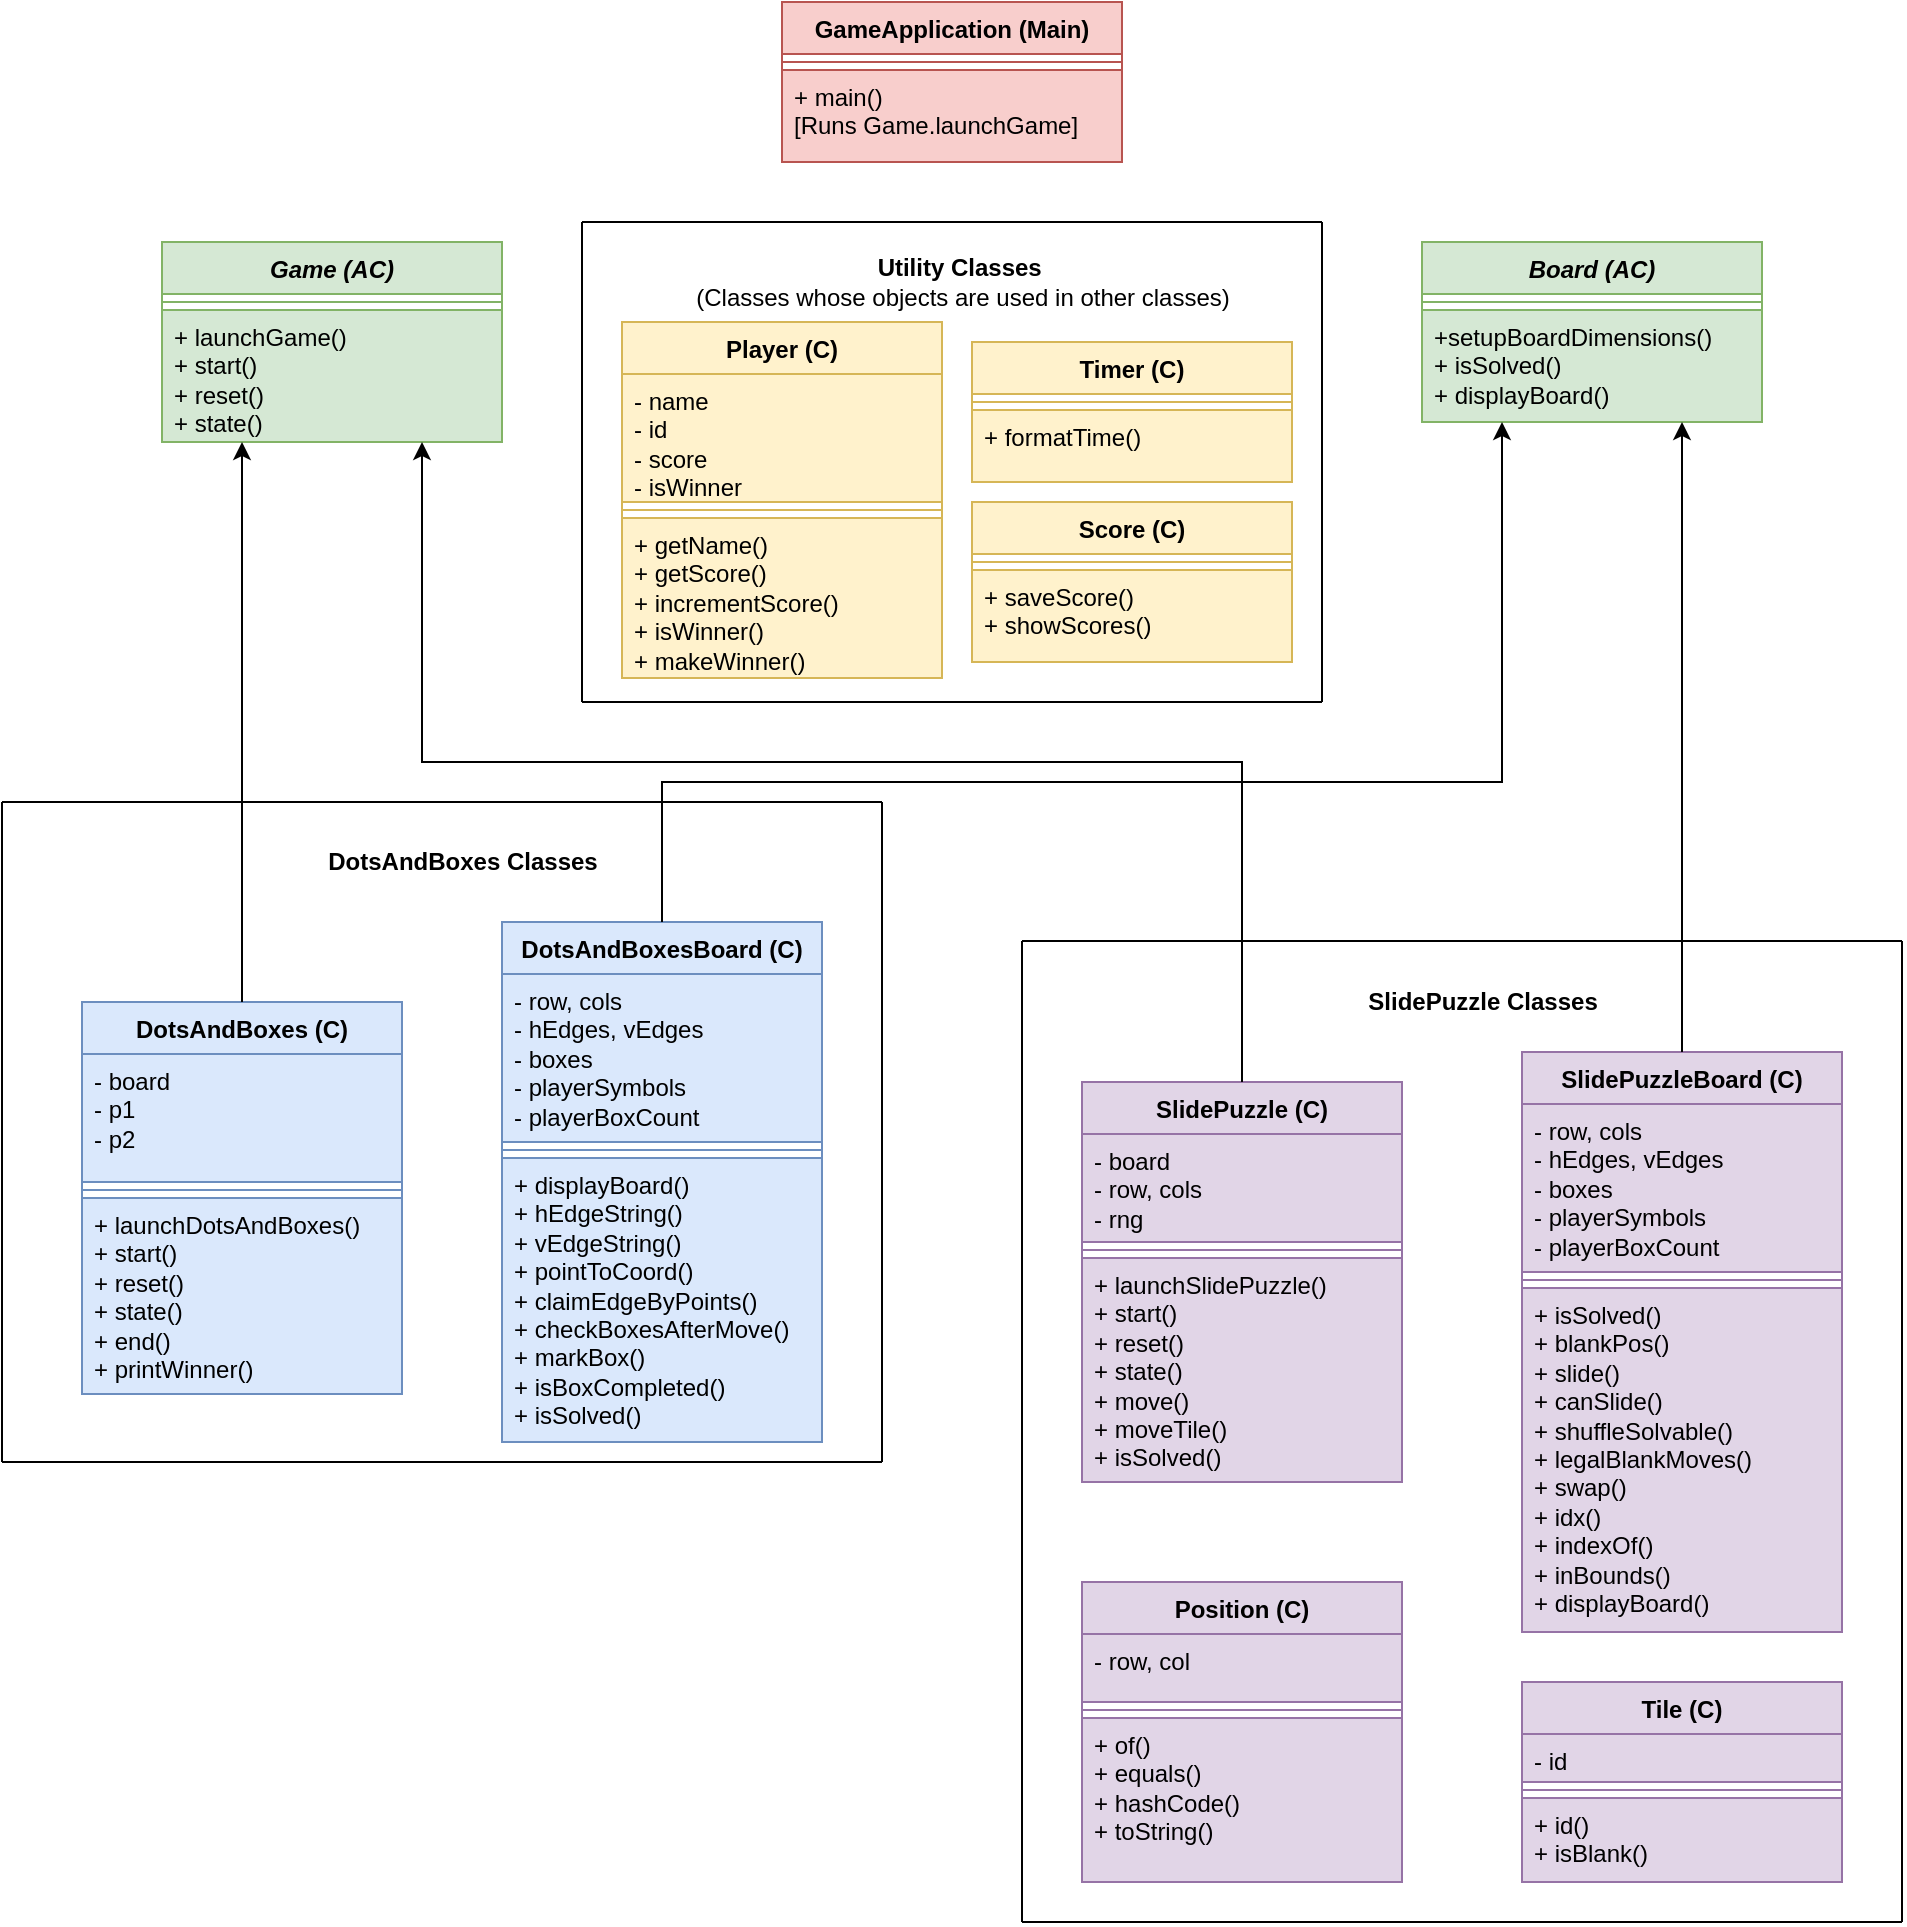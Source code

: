 <mxfile version="28.2.3">
  <diagram name="Page-1" id="9wVya2o1WT0Z38craQQO">
    <mxGraphModel dx="1818" dy="2080" grid="1" gridSize="10" guides="1" tooltips="1" connect="1" arrows="1" fold="1" page="1" pageScale="1" pageWidth="850" pageHeight="1100" math="0" shadow="0">
      <root>
        <mxCell id="0" />
        <mxCell id="1" parent="0" />
        <mxCell id="WKKdaGlsTIdJcSCt9G78-1" value="&lt;i&gt;Game (AC)&lt;/i&gt;" style="swimlane;fontStyle=1;align=center;verticalAlign=top;childLayout=stackLayout;horizontal=1;startSize=26;horizontalStack=0;resizeParent=1;resizeParentMax=0;resizeLast=0;collapsible=1;marginBottom=0;whiteSpace=wrap;html=1;fillColor=#d5e8d4;strokeColor=#82b366;" vertex="1" parent="1">
          <mxGeometry x="130" width="170" height="100" as="geometry" />
        </mxCell>
        <mxCell id="WKKdaGlsTIdJcSCt9G78-3" value="" style="line;strokeWidth=1;fillColor=#d5e8d4;align=left;verticalAlign=middle;spacingTop=-1;spacingLeft=3;spacingRight=3;rotatable=0;labelPosition=right;points=[];portConstraint=eastwest;strokeColor=#82b366;" vertex="1" parent="WKKdaGlsTIdJcSCt9G78-1">
          <mxGeometry y="26" width="170" height="8" as="geometry" />
        </mxCell>
        <mxCell id="WKKdaGlsTIdJcSCt9G78-4" value="+ launchGame()&lt;div&gt;+ start()&lt;/div&gt;&lt;div&gt;+ reset()&lt;/div&gt;&lt;div&gt;+ state()&lt;/div&gt;" style="text;strokeColor=#82b366;fillColor=#d5e8d4;align=left;verticalAlign=top;spacingLeft=4;spacingRight=4;overflow=hidden;rotatable=0;points=[[0,0.5],[1,0.5]];portConstraint=eastwest;whiteSpace=wrap;html=1;" vertex="1" parent="WKKdaGlsTIdJcSCt9G78-1">
          <mxGeometry y="34" width="170" height="66" as="geometry" />
        </mxCell>
        <mxCell id="WKKdaGlsTIdJcSCt9G78-5" value="&lt;i&gt;Board (AC)&lt;/i&gt;" style="swimlane;fontStyle=1;align=center;verticalAlign=top;childLayout=stackLayout;horizontal=1;startSize=26;horizontalStack=0;resizeParent=1;resizeParentMax=0;resizeLast=0;collapsible=1;marginBottom=0;whiteSpace=wrap;html=1;fillColor=#d5e8d4;strokeColor=#82b366;" vertex="1" parent="1">
          <mxGeometry x="760" width="170" height="90" as="geometry" />
        </mxCell>
        <mxCell id="WKKdaGlsTIdJcSCt9G78-7" value="" style="line;strokeWidth=1;fillColor=#d5e8d4;align=left;verticalAlign=middle;spacingTop=-1;spacingLeft=3;spacingRight=3;rotatable=0;labelPosition=right;points=[];portConstraint=eastwest;strokeColor=#82b366;" vertex="1" parent="WKKdaGlsTIdJcSCt9G78-5">
          <mxGeometry y="26" width="170" height="8" as="geometry" />
        </mxCell>
        <mxCell id="WKKdaGlsTIdJcSCt9G78-8" value="+setupBoardDimensions()&lt;span style=&quot;background-color: transparent; color: light-dark(rgb(0, 0, 0), rgb(255, 255, 255));&quot;&gt;&amp;nbsp;&lt;/span&gt;&lt;br&gt;&lt;div&gt;+ isSolved()&lt;div&gt;+ displayBoard()&lt;/div&gt;&lt;/div&gt;" style="text;strokeColor=#82b366;fillColor=#d5e8d4;align=left;verticalAlign=top;spacingLeft=4;spacingRight=4;overflow=hidden;rotatable=0;points=[[0,0.5],[1,0.5]];portConstraint=eastwest;whiteSpace=wrap;html=1;" vertex="1" parent="WKKdaGlsTIdJcSCt9G78-5">
          <mxGeometry y="34" width="170" height="56" as="geometry" />
        </mxCell>
        <mxCell id="WKKdaGlsTIdJcSCt9G78-9" value="Player (C)" style="swimlane;fontStyle=1;align=center;verticalAlign=top;childLayout=stackLayout;horizontal=1;startSize=26;horizontalStack=0;resizeParent=1;resizeParentMax=0;resizeLast=0;collapsible=1;marginBottom=0;whiteSpace=wrap;html=1;fillColor=#fff2cc;strokeColor=#d6b656;" vertex="1" parent="1">
          <mxGeometry x="360" y="40" width="160" height="178" as="geometry">
            <mxRectangle x="580" y="40" width="90" height="30" as="alternateBounds" />
          </mxGeometry>
        </mxCell>
        <mxCell id="WKKdaGlsTIdJcSCt9G78-10" value="- name&lt;div&gt;- id&lt;/div&gt;&lt;div&gt;- score&lt;/div&gt;&lt;div&gt;- isWinner&lt;/div&gt;" style="text;strokeColor=#d6b656;fillColor=#fff2cc;align=left;verticalAlign=top;spacingLeft=4;spacingRight=4;overflow=hidden;rotatable=0;points=[[0,0.5],[1,0.5]];portConstraint=eastwest;whiteSpace=wrap;html=1;" vertex="1" parent="WKKdaGlsTIdJcSCt9G78-9">
          <mxGeometry y="26" width="160" height="64" as="geometry" />
        </mxCell>
        <mxCell id="WKKdaGlsTIdJcSCt9G78-11" value="" style="line;strokeWidth=1;fillColor=#fff2cc;align=left;verticalAlign=middle;spacingTop=-1;spacingLeft=3;spacingRight=3;rotatable=0;labelPosition=right;points=[];portConstraint=eastwest;strokeColor=#d6b656;" vertex="1" parent="WKKdaGlsTIdJcSCt9G78-9">
          <mxGeometry y="90" width="160" height="8" as="geometry" />
        </mxCell>
        <mxCell id="WKKdaGlsTIdJcSCt9G78-12" value="+ getName()&lt;div&gt;&lt;div&gt;+ getScore()&lt;/div&gt;&lt;div&gt;+ incrementScore()&lt;/div&gt;&lt;div&gt;+ isWinner()&lt;/div&gt;&lt;div&gt;+ makeWinner()&amp;nbsp;&lt;/div&gt;&lt;/div&gt;" style="text;strokeColor=#d6b656;fillColor=#fff2cc;align=left;verticalAlign=top;spacingLeft=4;spacingRight=4;overflow=hidden;rotatable=0;points=[[0,0.5],[1,0.5]];portConstraint=eastwest;whiteSpace=wrap;html=1;" vertex="1" parent="WKKdaGlsTIdJcSCt9G78-9">
          <mxGeometry y="98" width="160" height="80" as="geometry" />
        </mxCell>
        <mxCell id="WKKdaGlsTIdJcSCt9G78-13" value="Score (C)" style="swimlane;fontStyle=1;align=center;verticalAlign=top;childLayout=stackLayout;horizontal=1;startSize=26;horizontalStack=0;resizeParent=1;resizeParentMax=0;resizeLast=0;collapsible=1;marginBottom=0;whiteSpace=wrap;html=1;fillColor=#fff2cc;strokeColor=#d6b656;" vertex="1" parent="1">
          <mxGeometry x="535" y="130" width="160" height="80" as="geometry" />
        </mxCell>
        <mxCell id="WKKdaGlsTIdJcSCt9G78-15" value="" style="line;strokeWidth=1;fillColor=#fff2cc;align=left;verticalAlign=middle;spacingTop=-1;spacingLeft=3;spacingRight=3;rotatable=0;labelPosition=right;points=[];portConstraint=eastwest;strokeColor=#d6b656;" vertex="1" parent="WKKdaGlsTIdJcSCt9G78-13">
          <mxGeometry y="26" width="160" height="8" as="geometry" />
        </mxCell>
        <mxCell id="WKKdaGlsTIdJcSCt9G78-16" value="+ saveScore()&lt;div&gt;+ showScores()&lt;/div&gt;" style="text;strokeColor=#d6b656;fillColor=#fff2cc;align=left;verticalAlign=top;spacingLeft=4;spacingRight=4;overflow=hidden;rotatable=0;points=[[0,0.5],[1,0.5]];portConstraint=eastwest;whiteSpace=wrap;html=1;" vertex="1" parent="WKKdaGlsTIdJcSCt9G78-13">
          <mxGeometry y="34" width="160" height="46" as="geometry" />
        </mxCell>
        <mxCell id="WKKdaGlsTIdJcSCt9G78-17" value="Timer (C)" style="swimlane;fontStyle=1;align=center;verticalAlign=top;childLayout=stackLayout;horizontal=1;startSize=26;horizontalStack=0;resizeParent=1;resizeParentMax=0;resizeLast=0;collapsible=1;marginBottom=0;whiteSpace=wrap;html=1;fillColor=#fff2cc;strokeColor=#d6b656;" vertex="1" parent="1">
          <mxGeometry x="535" y="50" width="160" height="70" as="geometry" />
        </mxCell>
        <mxCell id="WKKdaGlsTIdJcSCt9G78-19" value="" style="line;strokeWidth=1;fillColor=#fff2cc;align=left;verticalAlign=middle;spacingTop=-1;spacingLeft=3;spacingRight=3;rotatable=0;labelPosition=right;points=[];portConstraint=eastwest;strokeColor=#d6b656;" vertex="1" parent="WKKdaGlsTIdJcSCt9G78-17">
          <mxGeometry y="26" width="160" height="8" as="geometry" />
        </mxCell>
        <mxCell id="WKKdaGlsTIdJcSCt9G78-20" value="+ formatTime()" style="text;strokeColor=#d6b656;fillColor=#fff2cc;align=left;verticalAlign=top;spacingLeft=4;spacingRight=4;overflow=hidden;rotatable=0;points=[[0,0.5],[1,0.5]];portConstraint=eastwest;whiteSpace=wrap;html=1;" vertex="1" parent="WKKdaGlsTIdJcSCt9G78-17">
          <mxGeometry y="34" width="160" height="36" as="geometry" />
        </mxCell>
        <mxCell id="WKKdaGlsTIdJcSCt9G78-21" value="GameApplication (Main)" style="swimlane;fontStyle=1;align=center;verticalAlign=top;childLayout=stackLayout;horizontal=1;startSize=26;horizontalStack=0;resizeParent=1;resizeParentMax=0;resizeLast=0;collapsible=1;marginBottom=0;whiteSpace=wrap;html=1;fillColor=#f8cecc;strokeColor=#b85450;" vertex="1" parent="1">
          <mxGeometry x="440" y="-120" width="170" height="80" as="geometry" />
        </mxCell>
        <mxCell id="WKKdaGlsTIdJcSCt9G78-22" value="" style="line;strokeWidth=1;fillColor=#f8cecc;align=left;verticalAlign=middle;spacingTop=-1;spacingLeft=3;spacingRight=3;rotatable=0;labelPosition=right;points=[];portConstraint=eastwest;strokeColor=#b85450;" vertex="1" parent="WKKdaGlsTIdJcSCt9G78-21">
          <mxGeometry y="26" width="170" height="8" as="geometry" />
        </mxCell>
        <mxCell id="WKKdaGlsTIdJcSCt9G78-23" value="+ main()&amp;nbsp;&lt;div&gt;[Runs Game.launchGame]&lt;/div&gt;" style="text;strokeColor=#b85450;fillColor=#f8cecc;align=left;verticalAlign=top;spacingLeft=4;spacingRight=4;overflow=hidden;rotatable=0;points=[[0,0.5],[1,0.5]];portConstraint=eastwest;whiteSpace=wrap;html=1;" vertex="1" parent="WKKdaGlsTIdJcSCt9G78-21">
          <mxGeometry y="34" width="170" height="46" as="geometry" />
        </mxCell>
        <mxCell id="WKKdaGlsTIdJcSCt9G78-24" value="DotsAndBoxes (C)" style="swimlane;fontStyle=1;align=center;verticalAlign=top;childLayout=stackLayout;horizontal=1;startSize=26;horizontalStack=0;resizeParent=1;resizeParentMax=0;resizeLast=0;collapsible=1;marginBottom=0;whiteSpace=wrap;html=1;fillColor=#dae8fc;strokeColor=#6c8ebf;" vertex="1" parent="1">
          <mxGeometry x="90" y="380" width="160" height="196" as="geometry">
            <mxRectangle x="580" y="40" width="90" height="30" as="alternateBounds" />
          </mxGeometry>
        </mxCell>
        <mxCell id="WKKdaGlsTIdJcSCt9G78-25" value="- board&lt;div&gt;- p1&lt;/div&gt;&lt;div&gt;- p2&lt;/div&gt;" style="text;strokeColor=#6c8ebf;fillColor=#dae8fc;align=left;verticalAlign=top;spacingLeft=4;spacingRight=4;overflow=hidden;rotatable=0;points=[[0,0.5],[1,0.5]];portConstraint=eastwest;whiteSpace=wrap;html=1;" vertex="1" parent="WKKdaGlsTIdJcSCt9G78-24">
          <mxGeometry y="26" width="160" height="64" as="geometry" />
        </mxCell>
        <mxCell id="WKKdaGlsTIdJcSCt9G78-26" value="" style="line;strokeWidth=1;fillColor=#dae8fc;align=left;verticalAlign=middle;spacingTop=-1;spacingLeft=3;spacingRight=3;rotatable=0;labelPosition=right;points=[];portConstraint=eastwest;strokeColor=#6c8ebf;" vertex="1" parent="WKKdaGlsTIdJcSCt9G78-24">
          <mxGeometry y="90" width="160" height="8" as="geometry" />
        </mxCell>
        <mxCell id="WKKdaGlsTIdJcSCt9G78-27" value="+ launchDotsAndBoxes()&lt;div&gt;+ start()&lt;br&gt;&lt;div&gt;&lt;div&gt;+ reset()&lt;/div&gt;&lt;div&gt;+ state()&lt;/div&gt;&lt;div&gt;+ end()&lt;/div&gt;&lt;div&gt;+ printWinner()&amp;nbsp;&lt;/div&gt;&lt;/div&gt;&lt;/div&gt;" style="text;strokeColor=#6c8ebf;fillColor=#dae8fc;align=left;verticalAlign=top;spacingLeft=4;spacingRight=4;overflow=hidden;rotatable=0;points=[[0,0.5],[1,0.5]];portConstraint=eastwest;whiteSpace=wrap;html=1;" vertex="1" parent="WKKdaGlsTIdJcSCt9G78-24">
          <mxGeometry y="98" width="160" height="98" as="geometry" />
        </mxCell>
        <mxCell id="WKKdaGlsTIdJcSCt9G78-28" value="DotsAndBoxesBoard (C)" style="swimlane;fontStyle=1;align=center;verticalAlign=top;childLayout=stackLayout;horizontal=1;startSize=26;horizontalStack=0;resizeParent=1;resizeParentMax=0;resizeLast=0;collapsible=1;marginBottom=0;whiteSpace=wrap;html=1;fillColor=#dae8fc;strokeColor=#6c8ebf;" vertex="1" parent="1">
          <mxGeometry x="300" y="340" width="160" height="260" as="geometry">
            <mxRectangle x="580" y="40" width="90" height="30" as="alternateBounds" />
          </mxGeometry>
        </mxCell>
        <mxCell id="WKKdaGlsTIdJcSCt9G78-29" value="- row, cols&lt;div&gt;- hEdges, vEdges&lt;/div&gt;&lt;div&gt;- boxes&lt;/div&gt;&lt;div&gt;- playerSymbols&lt;/div&gt;&lt;div&gt;- playerBoxCount&lt;/div&gt;" style="text;strokeColor=#6c8ebf;fillColor=#dae8fc;align=left;verticalAlign=top;spacingLeft=4;spacingRight=4;overflow=hidden;rotatable=0;points=[[0,0.5],[1,0.5]];portConstraint=eastwest;whiteSpace=wrap;html=1;" vertex="1" parent="WKKdaGlsTIdJcSCt9G78-28">
          <mxGeometry y="26" width="160" height="84" as="geometry" />
        </mxCell>
        <mxCell id="WKKdaGlsTIdJcSCt9G78-30" value="" style="line;strokeWidth=1;fillColor=#dae8fc;align=left;verticalAlign=middle;spacingTop=-1;spacingLeft=3;spacingRight=3;rotatable=0;labelPosition=right;points=[];portConstraint=eastwest;strokeColor=#6c8ebf;" vertex="1" parent="WKKdaGlsTIdJcSCt9G78-28">
          <mxGeometry y="110" width="160" height="8" as="geometry" />
        </mxCell>
        <mxCell id="WKKdaGlsTIdJcSCt9G78-31" value="+ displayBoard()&lt;div&gt;&lt;div&gt;+ hEdgeString()&lt;/div&gt;&lt;div&gt;+ vEdgeString()&lt;/div&gt;&lt;div&gt;+ pointToCoord()&lt;/div&gt;&lt;div&gt;+ claimEdgeByPoints()&lt;/div&gt;&lt;div&gt;+ checkBoxesAfterMove()&lt;/div&gt;&lt;div&gt;+ markBox()&lt;/div&gt;&lt;div&gt;+ isBoxCompleted()&lt;/div&gt;&lt;div&gt;+ isSolved()&amp;nbsp;&lt;/div&gt;&lt;/div&gt;" style="text;strokeColor=#6c8ebf;fillColor=#dae8fc;align=left;verticalAlign=top;spacingLeft=4;spacingRight=4;overflow=hidden;rotatable=0;points=[[0,0.5],[1,0.5]];portConstraint=eastwest;whiteSpace=wrap;html=1;" vertex="1" parent="WKKdaGlsTIdJcSCt9G78-28">
          <mxGeometry y="118" width="160" height="142" as="geometry" />
        </mxCell>
        <mxCell id="WKKdaGlsTIdJcSCt9G78-33" value="" style="endArrow=none;html=1;rounded=0;" edge="1" parent="1">
          <mxGeometry width="50" height="50" relative="1" as="geometry">
            <mxPoint x="340" y="230" as="sourcePoint" />
            <mxPoint x="340" y="-10" as="targetPoint" />
          </mxGeometry>
        </mxCell>
        <mxCell id="WKKdaGlsTIdJcSCt9G78-34" value="" style="endArrow=none;html=1;rounded=0;" edge="1" parent="1">
          <mxGeometry width="50" height="50" relative="1" as="geometry">
            <mxPoint x="710" y="230" as="sourcePoint" />
            <mxPoint x="710" y="-10" as="targetPoint" />
          </mxGeometry>
        </mxCell>
        <mxCell id="WKKdaGlsTIdJcSCt9G78-35" value="" style="endArrow=none;html=1;rounded=0;" edge="1" parent="1">
          <mxGeometry width="50" height="50" relative="1" as="geometry">
            <mxPoint x="340" y="-10" as="sourcePoint" />
            <mxPoint x="710" y="-10" as="targetPoint" />
          </mxGeometry>
        </mxCell>
        <mxCell id="WKKdaGlsTIdJcSCt9G78-36" value="" style="endArrow=none;html=1;rounded=0;" edge="1" parent="1">
          <mxGeometry width="50" height="50" relative="1" as="geometry">
            <mxPoint x="340" y="230" as="sourcePoint" />
            <mxPoint x="710" y="230" as="targetPoint" />
            <Array as="points">
              <mxPoint x="530" y="230" />
            </Array>
          </mxGeometry>
        </mxCell>
        <mxCell id="WKKdaGlsTIdJcSCt9G78-37" value="&lt;b&gt;Utility Classes&amp;nbsp;&lt;/b&gt;&lt;div&gt;(Classes whose objects are used in other classes)&lt;/div&gt;" style="text;html=1;align=center;verticalAlign=middle;resizable=0;points=[];autosize=1;strokeColor=none;fillColor=none;" vertex="1" parent="1">
          <mxGeometry x="385" width="290" height="40" as="geometry" />
        </mxCell>
        <mxCell id="WKKdaGlsTIdJcSCt9G78-44" value="&lt;b&gt;DotsAndBoxes Classes&lt;/b&gt;" style="text;html=1;align=center;verticalAlign=middle;resizable=0;points=[];autosize=1;strokeColor=none;fillColor=none;" vertex="1" parent="1">
          <mxGeometry x="200" y="295" width="160" height="30" as="geometry" />
        </mxCell>
        <mxCell id="WKKdaGlsTIdJcSCt9G78-45" value="" style="endArrow=none;html=1;rounded=0;" edge="1" parent="1">
          <mxGeometry width="50" height="50" relative="1" as="geometry">
            <mxPoint x="50" y="280" as="sourcePoint" />
            <mxPoint x="490" y="280" as="targetPoint" />
          </mxGeometry>
        </mxCell>
        <mxCell id="WKKdaGlsTIdJcSCt9G78-46" value="" style="endArrow=none;html=1;rounded=0;" edge="1" parent="1">
          <mxGeometry width="50" height="50" relative="1" as="geometry">
            <mxPoint x="490" y="610" as="sourcePoint" />
            <mxPoint x="490" y="280" as="targetPoint" />
          </mxGeometry>
        </mxCell>
        <mxCell id="WKKdaGlsTIdJcSCt9G78-47" value="" style="endArrow=none;html=1;rounded=0;" edge="1" parent="1">
          <mxGeometry width="50" height="50" relative="1" as="geometry">
            <mxPoint x="50" y="610" as="sourcePoint" />
            <mxPoint x="490" y="610" as="targetPoint" />
            <Array as="points">
              <mxPoint x="240" y="610" />
            </Array>
          </mxGeometry>
        </mxCell>
        <mxCell id="WKKdaGlsTIdJcSCt9G78-48" value="" style="endArrow=none;html=1;rounded=0;" edge="1" parent="1">
          <mxGeometry width="50" height="50" relative="1" as="geometry">
            <mxPoint x="50" y="610" as="sourcePoint" />
            <mxPoint x="50" y="280" as="targetPoint" />
          </mxGeometry>
        </mxCell>
        <mxCell id="WKKdaGlsTIdJcSCt9G78-50" value="" style="endArrow=classic;html=1;rounded=0;exitX=0.5;exitY=0;exitDx=0;exitDy=0;" edge="1" parent="1" source="WKKdaGlsTIdJcSCt9G78-28">
          <mxGeometry width="50" height="50" relative="1" as="geometry">
            <mxPoint x="480" y="250" as="sourcePoint" />
            <mxPoint x="800" y="90" as="targetPoint" />
            <Array as="points">
              <mxPoint x="380" y="270" />
              <mxPoint x="800" y="270" />
            </Array>
          </mxGeometry>
        </mxCell>
        <mxCell id="WKKdaGlsTIdJcSCt9G78-51" value="SlidePuzzle (C)" style="swimlane;fontStyle=1;align=center;verticalAlign=top;childLayout=stackLayout;horizontal=1;startSize=26;horizontalStack=0;resizeParent=1;resizeParentMax=0;resizeLast=0;collapsible=1;marginBottom=0;whiteSpace=wrap;html=1;fillColor=#e1d5e7;strokeColor=#9673a6;" vertex="1" parent="1">
          <mxGeometry x="590" y="420" width="160" height="200" as="geometry">
            <mxRectangle x="580" y="40" width="90" height="30" as="alternateBounds" />
          </mxGeometry>
        </mxCell>
        <mxCell id="WKKdaGlsTIdJcSCt9G78-52" value="- board&lt;div&gt;- row, cols&lt;/div&gt;&lt;div&gt;- rng&lt;/div&gt;" style="text;strokeColor=#9673a6;fillColor=#e1d5e7;align=left;verticalAlign=top;spacingLeft=4;spacingRight=4;overflow=hidden;rotatable=0;points=[[0,0.5],[1,0.5]];portConstraint=eastwest;whiteSpace=wrap;html=1;" vertex="1" parent="WKKdaGlsTIdJcSCt9G78-51">
          <mxGeometry y="26" width="160" height="54" as="geometry" />
        </mxCell>
        <mxCell id="WKKdaGlsTIdJcSCt9G78-53" value="" style="line;strokeWidth=1;fillColor=#e1d5e7;align=left;verticalAlign=middle;spacingTop=-1;spacingLeft=3;spacingRight=3;rotatable=0;labelPosition=right;points=[];portConstraint=eastwest;strokeColor=#9673a6;" vertex="1" parent="WKKdaGlsTIdJcSCt9G78-51">
          <mxGeometry y="80" width="160" height="8" as="geometry" />
        </mxCell>
        <mxCell id="WKKdaGlsTIdJcSCt9G78-54" value="+ launchSlidePuzzle()&lt;div&gt;+ start()&lt;br&gt;&lt;div&gt;&lt;div&gt;+ reset()&lt;/div&gt;&lt;div&gt;+ state()&lt;/div&gt;&lt;div&gt;+ move()&lt;/div&gt;&lt;div&gt;+ moveTile()&lt;/div&gt;&lt;div&gt;+ isSolved()&amp;nbsp;&lt;/div&gt;&lt;/div&gt;&lt;/div&gt;" style="text;strokeColor=#9673a6;fillColor=#e1d5e7;align=left;verticalAlign=top;spacingLeft=4;spacingRight=4;overflow=hidden;rotatable=0;points=[[0,0.5],[1,0.5]];portConstraint=eastwest;whiteSpace=wrap;html=1;" vertex="1" parent="WKKdaGlsTIdJcSCt9G78-51">
          <mxGeometry y="88" width="160" height="112" as="geometry" />
        </mxCell>
        <mxCell id="WKKdaGlsTIdJcSCt9G78-55" value="SlidePuzzleBoard (C)" style="swimlane;fontStyle=1;align=center;verticalAlign=top;childLayout=stackLayout;horizontal=1;startSize=26;horizontalStack=0;resizeParent=1;resizeParentMax=0;resizeLast=0;collapsible=1;marginBottom=0;whiteSpace=wrap;html=1;fillColor=#e1d5e7;strokeColor=#9673a6;" vertex="1" parent="1">
          <mxGeometry x="810" y="405" width="160" height="290" as="geometry">
            <mxRectangle x="580" y="40" width="90" height="30" as="alternateBounds" />
          </mxGeometry>
        </mxCell>
        <mxCell id="WKKdaGlsTIdJcSCt9G78-56" value="- row, cols&lt;div&gt;- hEdges, vEdges&lt;/div&gt;&lt;div&gt;- boxes&lt;/div&gt;&lt;div&gt;- playerSymbols&lt;/div&gt;&lt;div&gt;- playerBoxCount&lt;/div&gt;" style="text;strokeColor=#9673a6;fillColor=#e1d5e7;align=left;verticalAlign=top;spacingLeft=4;spacingRight=4;overflow=hidden;rotatable=0;points=[[0,0.5],[1,0.5]];portConstraint=eastwest;whiteSpace=wrap;html=1;" vertex="1" parent="WKKdaGlsTIdJcSCt9G78-55">
          <mxGeometry y="26" width="160" height="84" as="geometry" />
        </mxCell>
        <mxCell id="WKKdaGlsTIdJcSCt9G78-57" value="" style="line;strokeWidth=1;fillColor=#e1d5e7;align=left;verticalAlign=middle;spacingTop=-1;spacingLeft=3;spacingRight=3;rotatable=0;labelPosition=right;points=[];portConstraint=eastwest;strokeColor=#9673a6;" vertex="1" parent="WKKdaGlsTIdJcSCt9G78-55">
          <mxGeometry y="110" width="160" height="8" as="geometry" />
        </mxCell>
        <mxCell id="WKKdaGlsTIdJcSCt9G78-58" value="&lt;div&gt;+ isSolved()&lt;/div&gt;&lt;div&gt;+ blankPos()&lt;/div&gt;+ slide()&lt;div&gt;&lt;div&gt;&lt;span style=&quot;background-color: transparent; color: light-dark(rgb(0, 0, 0), rgb(255, 255, 255));&quot;&gt;+ canSlide()&lt;/span&gt;&lt;/div&gt;&lt;div&gt;&lt;span style=&quot;background-color: transparent; color: light-dark(rgb(0, 0, 0), rgb(255, 255, 255));&quot;&gt;+ shuffleSolvable()&lt;/span&gt;&lt;/div&gt;&lt;div&gt;&lt;span style=&quot;background-color: transparent; color: light-dark(rgb(0, 0, 0), rgb(255, 255, 255));&quot;&gt;+ legalBlankMoves()&lt;/span&gt;&lt;/div&gt;&lt;div&gt;&lt;span style=&quot;background-color: transparent; color: light-dark(rgb(0, 0, 0), rgb(255, 255, 255));&quot;&gt;+ swap()&lt;/span&gt;&lt;/div&gt;&lt;div&gt;&lt;span style=&quot;background-color: transparent; color: light-dark(rgb(0, 0, 0), rgb(255, 255, 255));&quot;&gt;+ idx()&lt;/span&gt;&lt;/div&gt;&lt;div&gt;&lt;span style=&quot;background-color: transparent; color: light-dark(rgb(0, 0, 0), rgb(255, 255, 255));&quot;&gt;+ indexOf()&lt;/span&gt;&lt;/div&gt;&lt;div&gt;&lt;span style=&quot;background-color: transparent; color: light-dark(rgb(0, 0, 0), rgb(255, 255, 255));&quot;&gt;+ inBounds()&lt;/span&gt;&lt;/div&gt;&lt;div&gt;&lt;span style=&quot;background-color: transparent; color: light-dark(rgb(0, 0, 0), rgb(255, 255, 255));&quot;&gt;+ displayBoard()&amp;nbsp;&lt;/span&gt;&lt;/div&gt;&lt;/div&gt;" style="text;strokeColor=#9673a6;fillColor=#e1d5e7;align=left;verticalAlign=top;spacingLeft=4;spacingRight=4;overflow=hidden;rotatable=0;points=[[0,0.5],[1,0.5]];portConstraint=eastwest;whiteSpace=wrap;html=1;" vertex="1" parent="WKKdaGlsTIdJcSCt9G78-55">
          <mxGeometry y="118" width="160" height="172" as="geometry" />
        </mxCell>
        <mxCell id="WKKdaGlsTIdJcSCt9G78-59" value="Position (C)" style="swimlane;fontStyle=1;align=center;verticalAlign=top;childLayout=stackLayout;horizontal=1;startSize=26;horizontalStack=0;resizeParent=1;resizeParentMax=0;resizeLast=0;collapsible=1;marginBottom=0;whiteSpace=wrap;html=1;fillColor=#e1d5e7;strokeColor=#9673a6;" vertex="1" parent="1">
          <mxGeometry x="590" y="670" width="160" height="150" as="geometry">
            <mxRectangle x="580" y="40" width="90" height="30" as="alternateBounds" />
          </mxGeometry>
        </mxCell>
        <mxCell id="WKKdaGlsTIdJcSCt9G78-60" value="- row, col" style="text;strokeColor=#9673a6;fillColor=#e1d5e7;align=left;verticalAlign=top;spacingLeft=4;spacingRight=4;overflow=hidden;rotatable=0;points=[[0,0.5],[1,0.5]];portConstraint=eastwest;whiteSpace=wrap;html=1;" vertex="1" parent="WKKdaGlsTIdJcSCt9G78-59">
          <mxGeometry y="26" width="160" height="34" as="geometry" />
        </mxCell>
        <mxCell id="WKKdaGlsTIdJcSCt9G78-61" value="" style="line;strokeWidth=1;fillColor=#e1d5e7;align=left;verticalAlign=middle;spacingTop=-1;spacingLeft=3;spacingRight=3;rotatable=0;labelPosition=right;points=[];portConstraint=eastwest;strokeColor=#9673a6;" vertex="1" parent="WKKdaGlsTIdJcSCt9G78-59">
          <mxGeometry y="60" width="160" height="8" as="geometry" />
        </mxCell>
        <mxCell id="WKKdaGlsTIdJcSCt9G78-62" value="+ of()&lt;div&gt;+ equals()&lt;br&gt;&lt;div&gt;&lt;div&gt;+ hashCode()&lt;/div&gt;&lt;div&gt;+ toString()&lt;/div&gt;&lt;/div&gt;&lt;/div&gt;" style="text;strokeColor=#9673a6;fillColor=#e1d5e7;align=left;verticalAlign=top;spacingLeft=4;spacingRight=4;overflow=hidden;rotatable=0;points=[[0,0.5],[1,0.5]];portConstraint=eastwest;whiteSpace=wrap;html=1;" vertex="1" parent="WKKdaGlsTIdJcSCt9G78-59">
          <mxGeometry y="68" width="160" height="82" as="geometry" />
        </mxCell>
        <mxCell id="WKKdaGlsTIdJcSCt9G78-63" value="Tile (C)" style="swimlane;fontStyle=1;align=center;verticalAlign=top;childLayout=stackLayout;horizontal=1;startSize=26;horizontalStack=0;resizeParent=1;resizeParentMax=0;resizeLast=0;collapsible=1;marginBottom=0;whiteSpace=wrap;html=1;fillColor=#e1d5e7;strokeColor=#9673a6;" vertex="1" parent="1">
          <mxGeometry x="810" y="720" width="160" height="100" as="geometry">
            <mxRectangle x="580" y="40" width="90" height="30" as="alternateBounds" />
          </mxGeometry>
        </mxCell>
        <mxCell id="WKKdaGlsTIdJcSCt9G78-64" value="- id" style="text;strokeColor=#9673a6;fillColor=#e1d5e7;align=left;verticalAlign=top;spacingLeft=4;spacingRight=4;overflow=hidden;rotatable=0;points=[[0,0.5],[1,0.5]];portConstraint=eastwest;whiteSpace=wrap;html=1;" vertex="1" parent="WKKdaGlsTIdJcSCt9G78-63">
          <mxGeometry y="26" width="160" height="24" as="geometry" />
        </mxCell>
        <mxCell id="WKKdaGlsTIdJcSCt9G78-65" value="" style="line;strokeWidth=1;fillColor=#e1d5e7;align=left;verticalAlign=middle;spacingTop=-1;spacingLeft=3;spacingRight=3;rotatable=0;labelPosition=right;points=[];portConstraint=eastwest;strokeColor=#9673a6;" vertex="1" parent="WKKdaGlsTIdJcSCt9G78-63">
          <mxGeometry y="50" width="160" height="8" as="geometry" />
        </mxCell>
        <mxCell id="WKKdaGlsTIdJcSCt9G78-66" value="+ id()&lt;div&gt;+ isBlank()&lt;br&gt;&lt;div&gt;&lt;div&gt;&lt;br&gt;&lt;/div&gt;&lt;/div&gt;&lt;/div&gt;" style="text;strokeColor=#9673a6;fillColor=#e1d5e7;align=left;verticalAlign=top;spacingLeft=4;spacingRight=4;overflow=hidden;rotatable=0;points=[[0,0.5],[1,0.5]];portConstraint=eastwest;whiteSpace=wrap;html=1;" vertex="1" parent="WKKdaGlsTIdJcSCt9G78-63">
          <mxGeometry y="58" width="160" height="42" as="geometry" />
        </mxCell>
        <mxCell id="WKKdaGlsTIdJcSCt9G78-67" value="" style="endArrow=none;html=1;rounded=0;" edge="1" parent="1">
          <mxGeometry width="50" height="50" relative="1" as="geometry">
            <mxPoint x="560" y="840" as="sourcePoint" />
            <mxPoint x="560" y="349.5" as="targetPoint" />
          </mxGeometry>
        </mxCell>
        <mxCell id="WKKdaGlsTIdJcSCt9G78-68" value="" style="endArrow=none;html=1;rounded=0;" edge="1" parent="1">
          <mxGeometry width="50" height="50" relative="1" as="geometry">
            <mxPoint x="560" y="349.5" as="sourcePoint" />
            <mxPoint x="1000" y="349.5" as="targetPoint" />
          </mxGeometry>
        </mxCell>
        <mxCell id="WKKdaGlsTIdJcSCt9G78-69" value="&lt;b&gt;SlidePuzzle Classes&lt;/b&gt;" style="text;html=1;align=center;verticalAlign=middle;resizable=0;points=[];autosize=1;strokeColor=none;fillColor=none;" vertex="1" parent="1">
          <mxGeometry x="720" y="364.5" width="140" height="30" as="geometry" />
        </mxCell>
        <mxCell id="WKKdaGlsTIdJcSCt9G78-70" value="" style="endArrow=none;html=1;rounded=0;" edge="1" parent="1">
          <mxGeometry width="50" height="50" relative="1" as="geometry">
            <mxPoint x="1000" y="840" as="sourcePoint" />
            <mxPoint x="1000" y="349.5" as="targetPoint" />
          </mxGeometry>
        </mxCell>
        <mxCell id="WKKdaGlsTIdJcSCt9G78-71" value="" style="endArrow=none;html=1;rounded=0;" edge="1" parent="1">
          <mxGeometry width="50" height="50" relative="1" as="geometry">
            <mxPoint x="560" y="840" as="sourcePoint" />
            <mxPoint x="1000" y="840" as="targetPoint" />
            <Array as="points">
              <mxPoint x="750" y="840" />
            </Array>
          </mxGeometry>
        </mxCell>
        <mxCell id="WKKdaGlsTIdJcSCt9G78-72" value="" style="endArrow=classic;html=1;rounded=0;exitX=0.5;exitY=0;exitDx=0;exitDy=0;" edge="1" parent="1" source="WKKdaGlsTIdJcSCt9G78-51">
          <mxGeometry width="50" height="50" relative="1" as="geometry">
            <mxPoint x="510" y="340" as="sourcePoint" />
            <mxPoint x="260" y="100" as="targetPoint" />
            <Array as="points">
              <mxPoint x="670" y="260" />
              <mxPoint x="260" y="260" />
            </Array>
          </mxGeometry>
        </mxCell>
        <mxCell id="WKKdaGlsTIdJcSCt9G78-73" value="" style="endArrow=classic;html=1;rounded=0;exitX=0.5;exitY=0;exitDx=0;exitDy=0;" edge="1" parent="1" source="WKKdaGlsTIdJcSCt9G78-55">
          <mxGeometry width="50" height="50" relative="1" as="geometry">
            <mxPoint x="510" y="340" as="sourcePoint" />
            <mxPoint x="890" y="90" as="targetPoint" />
          </mxGeometry>
        </mxCell>
        <mxCell id="WKKdaGlsTIdJcSCt9G78-74" value="" style="endArrow=classic;html=1;rounded=0;exitX=0.5;exitY=0;exitDx=0;exitDy=0;" edge="1" parent="1" source="WKKdaGlsTIdJcSCt9G78-24">
          <mxGeometry width="50" height="50" relative="1" as="geometry">
            <mxPoint x="510" y="340" as="sourcePoint" />
            <mxPoint x="170" y="100" as="targetPoint" />
          </mxGeometry>
        </mxCell>
      </root>
    </mxGraphModel>
  </diagram>
</mxfile>
